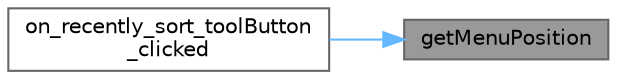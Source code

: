 digraph "getMenuPosition"
{
 // LATEX_PDF_SIZE
  bgcolor="transparent";
  edge [fontname=Helvetica,fontsize=10,labelfontname=Helvetica,labelfontsize=10];
  node [fontname=Helvetica,fontsize=10,shape=box,height=0.2,width=0.4];
  rankdir="RL";
  Node1 [id="Node000001",label="getMenuPosition",height=0.2,width=0.4,color="gray40", fillcolor="grey60", style="filled", fontcolor="black",tooltip="获取排序菜单位置"];
  Node1 -> Node2 [id="edge1_Node000001_Node000002",dir="back",color="steelblue1",style="solid",tooltip=" "];
  Node2 [id="Node000002",label="on_recently_sort_toolButton\l_clicked",height=0.2,width=0.4,color="grey40", fillcolor="white", style="filled",URL="$class_recently_single_song.html#af55aa48f1439c3660080f3fb3bb6fc95",tooltip="排序按钮点击槽函数"];
}
